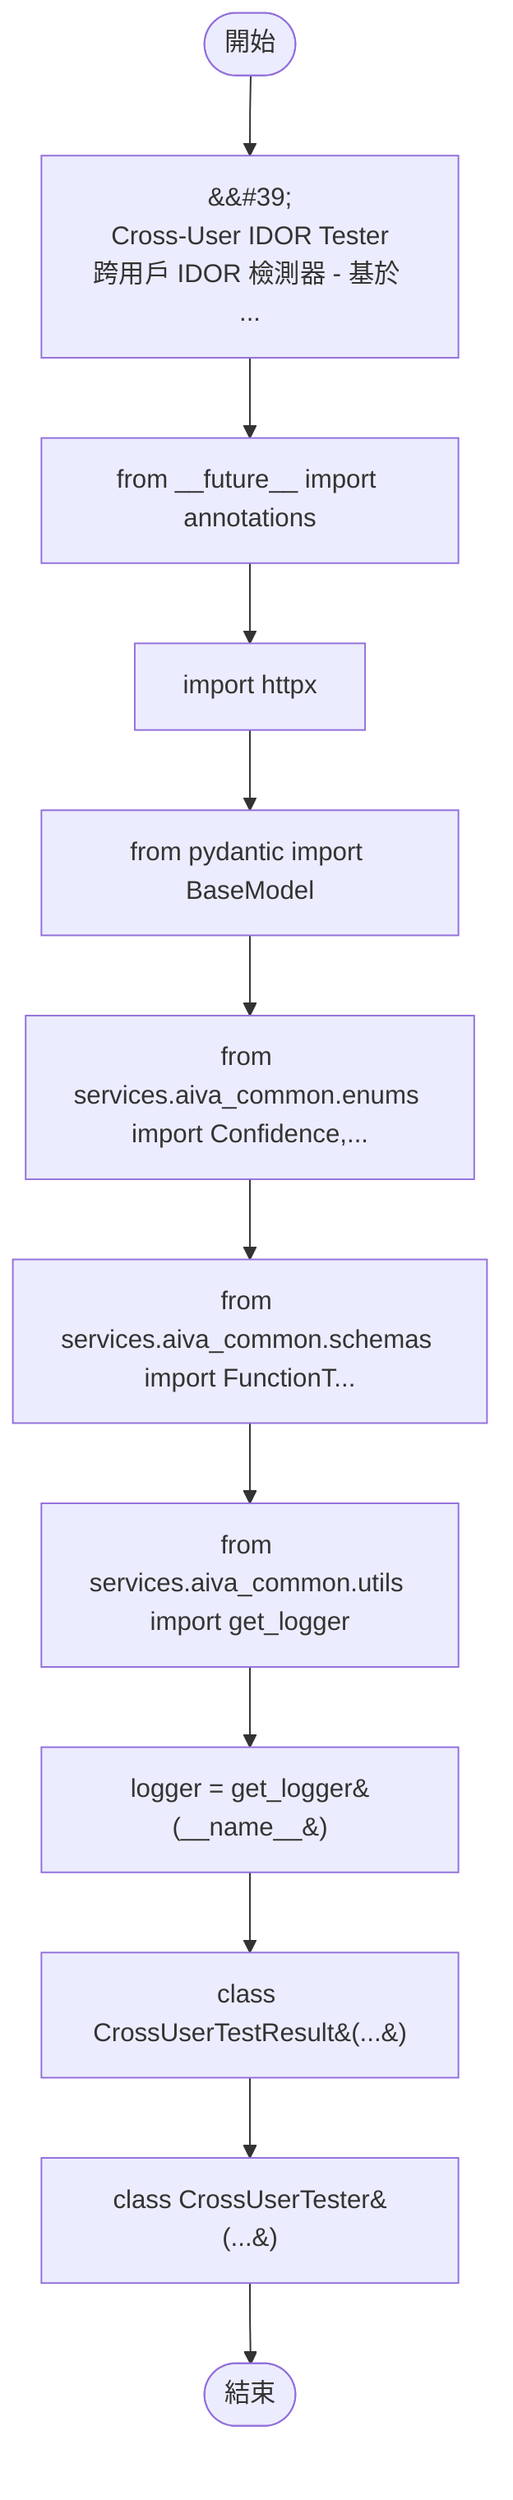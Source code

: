flowchart TB
    n1([開始])
    n2([結束])
    n3[&amp;&#35;39;\nCross-User IDOR Tester\n跨用戶 IDOR 檢測器 - 基於 ...]
    n4[from __future__ import annotations]
    n5[import httpx]
    n6[from pydantic import BaseModel]
    n7[from services.aiva_common.enums import Confidence,...]
    n8[from services.aiva_common.schemas import FunctionT...]
    n9[from services.aiva_common.utils import get_logger]
    n10[logger = get_logger&#40;__name__&#41;]
    n11[class CrossUserTestResult&#40;...&#41;]
    n12[class CrossUserTester&#40;...&#41;]
    n1 --> n3
    n3 --> n4
    n4 --> n5
    n5 --> n6
    n6 --> n7
    n7 --> n8
    n8 --> n9
    n9 --> n10
    n10 --> n11
    n11 --> n12
    n12 --> n2